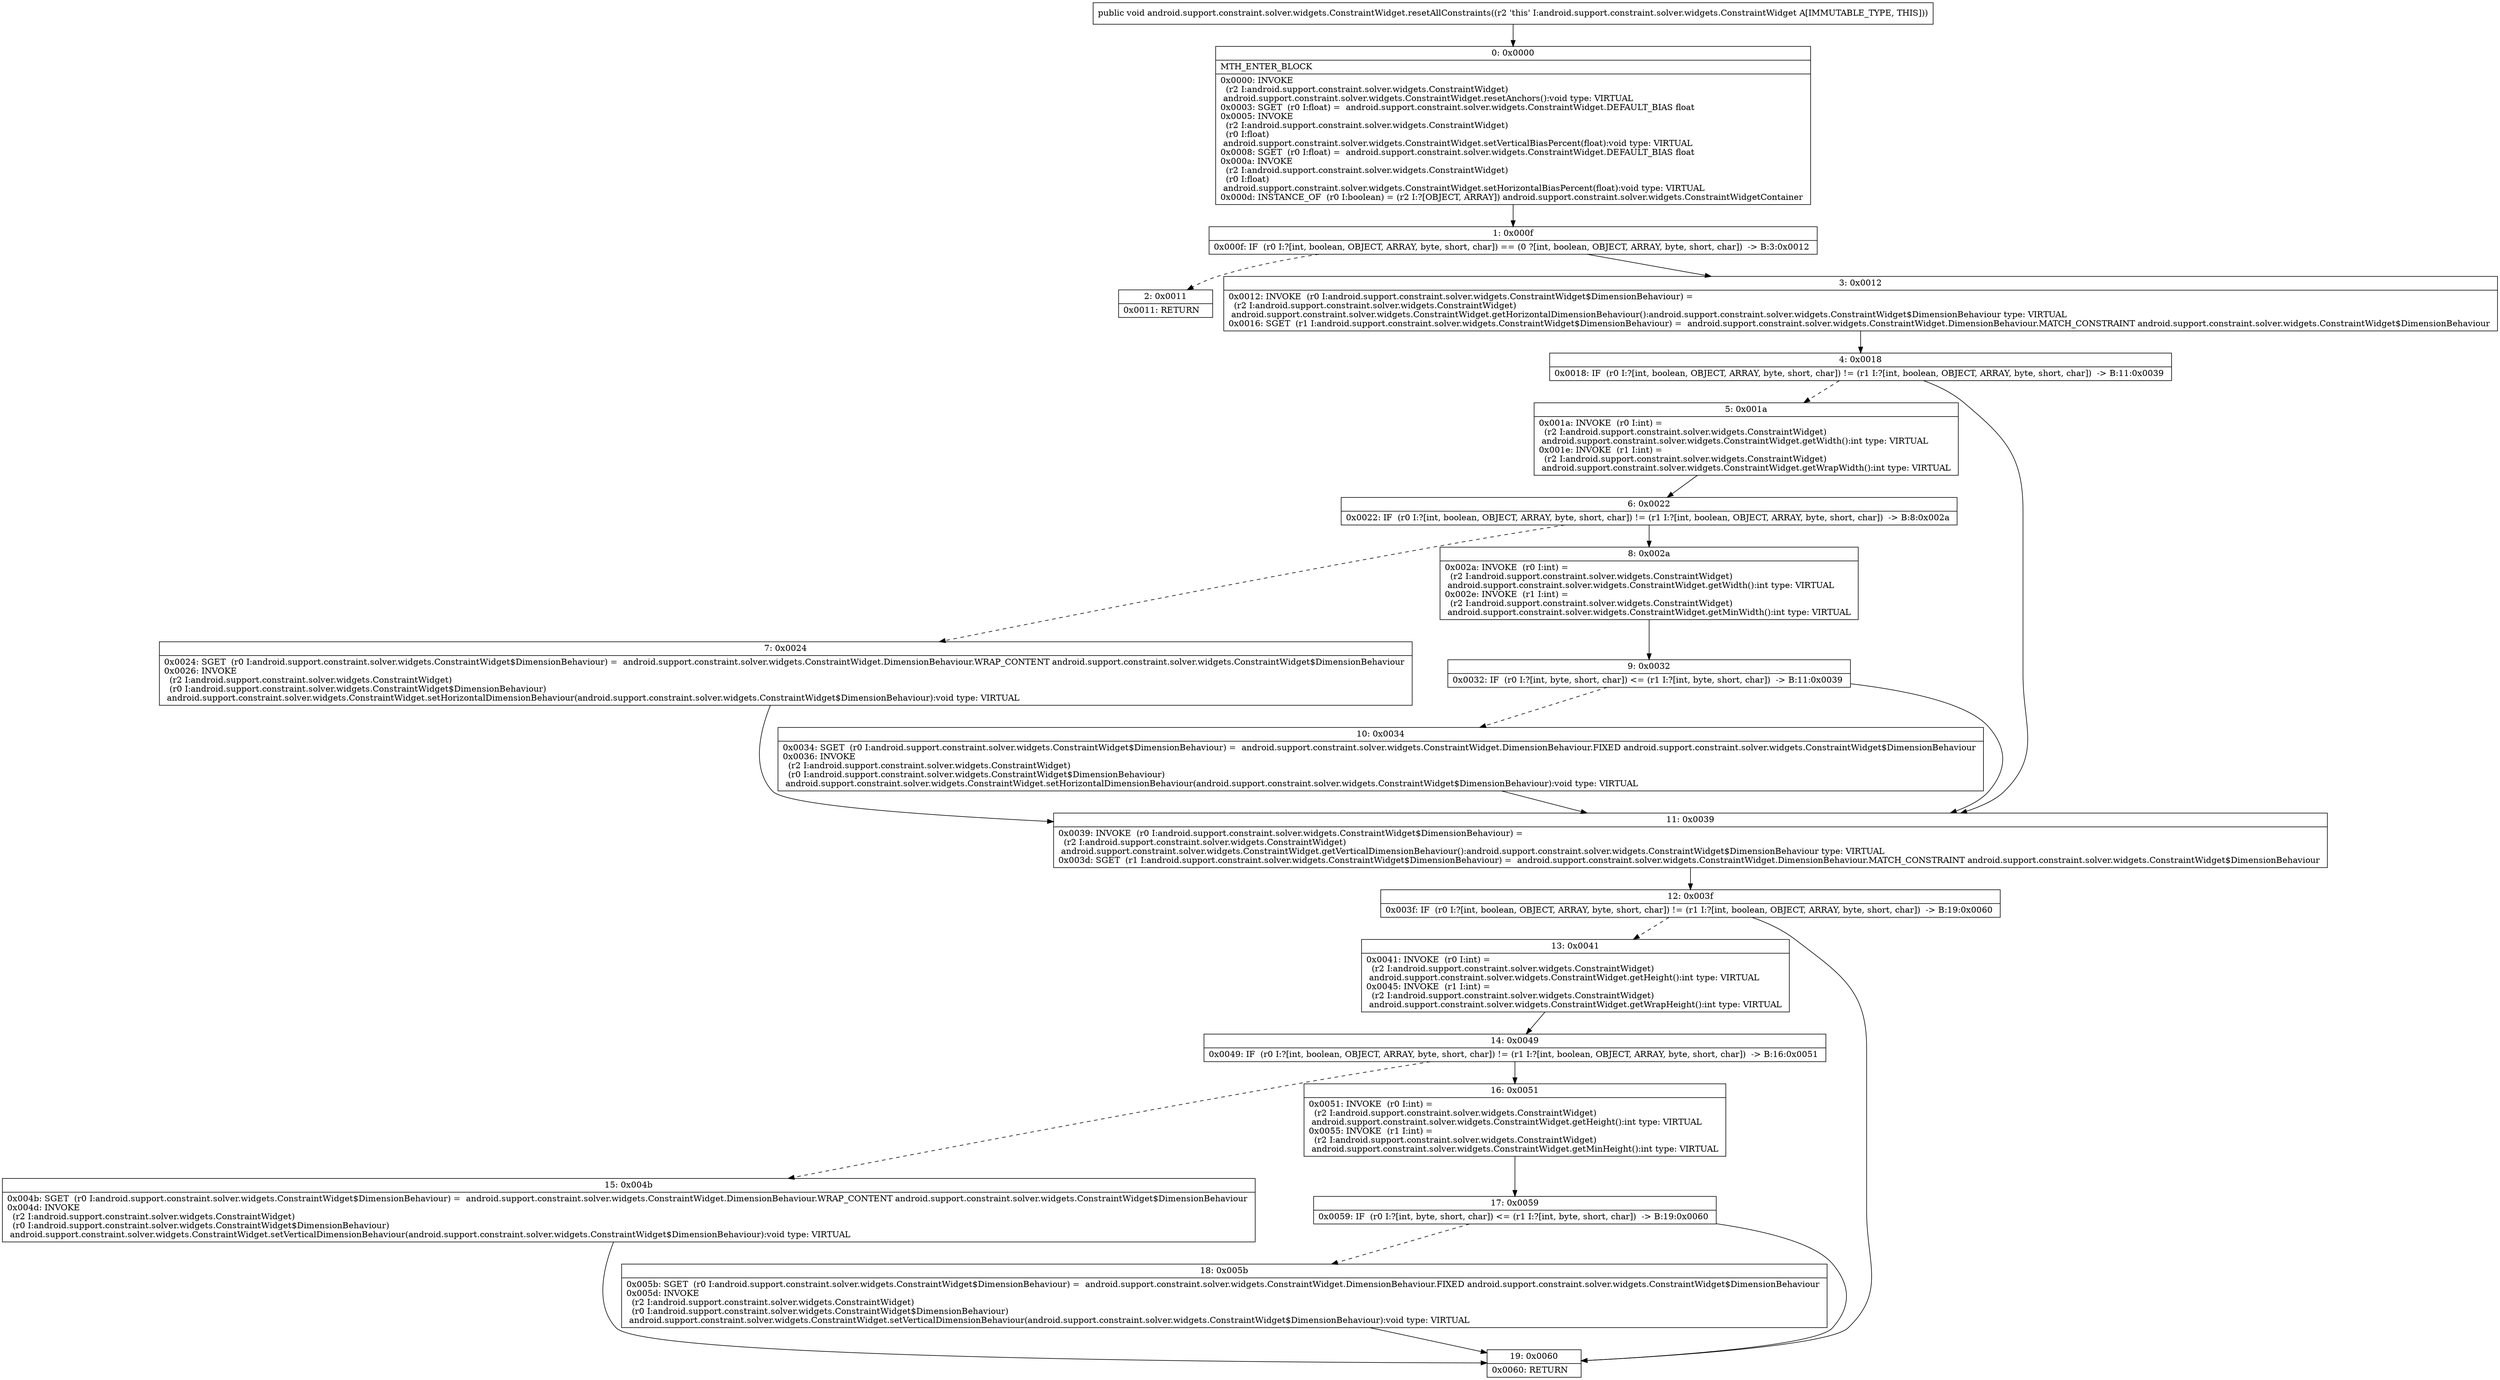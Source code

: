 digraph "CFG forandroid.support.constraint.solver.widgets.ConstraintWidget.resetAllConstraints()V" {
Node_0 [shape=record,label="{0\:\ 0x0000|MTH_ENTER_BLOCK\l|0x0000: INVOKE  \l  (r2 I:android.support.constraint.solver.widgets.ConstraintWidget)\l android.support.constraint.solver.widgets.ConstraintWidget.resetAnchors():void type: VIRTUAL \l0x0003: SGET  (r0 I:float) =  android.support.constraint.solver.widgets.ConstraintWidget.DEFAULT_BIAS float \l0x0005: INVOKE  \l  (r2 I:android.support.constraint.solver.widgets.ConstraintWidget)\l  (r0 I:float)\l android.support.constraint.solver.widgets.ConstraintWidget.setVerticalBiasPercent(float):void type: VIRTUAL \l0x0008: SGET  (r0 I:float) =  android.support.constraint.solver.widgets.ConstraintWidget.DEFAULT_BIAS float \l0x000a: INVOKE  \l  (r2 I:android.support.constraint.solver.widgets.ConstraintWidget)\l  (r0 I:float)\l android.support.constraint.solver.widgets.ConstraintWidget.setHorizontalBiasPercent(float):void type: VIRTUAL \l0x000d: INSTANCE_OF  (r0 I:boolean) = (r2 I:?[OBJECT, ARRAY]) android.support.constraint.solver.widgets.ConstraintWidgetContainer \l}"];
Node_1 [shape=record,label="{1\:\ 0x000f|0x000f: IF  (r0 I:?[int, boolean, OBJECT, ARRAY, byte, short, char]) == (0 ?[int, boolean, OBJECT, ARRAY, byte, short, char])  \-\> B:3:0x0012 \l}"];
Node_2 [shape=record,label="{2\:\ 0x0011|0x0011: RETURN   \l}"];
Node_3 [shape=record,label="{3\:\ 0x0012|0x0012: INVOKE  (r0 I:android.support.constraint.solver.widgets.ConstraintWidget$DimensionBehaviour) = \l  (r2 I:android.support.constraint.solver.widgets.ConstraintWidget)\l android.support.constraint.solver.widgets.ConstraintWidget.getHorizontalDimensionBehaviour():android.support.constraint.solver.widgets.ConstraintWidget$DimensionBehaviour type: VIRTUAL \l0x0016: SGET  (r1 I:android.support.constraint.solver.widgets.ConstraintWidget$DimensionBehaviour) =  android.support.constraint.solver.widgets.ConstraintWidget.DimensionBehaviour.MATCH_CONSTRAINT android.support.constraint.solver.widgets.ConstraintWidget$DimensionBehaviour \l}"];
Node_4 [shape=record,label="{4\:\ 0x0018|0x0018: IF  (r0 I:?[int, boolean, OBJECT, ARRAY, byte, short, char]) != (r1 I:?[int, boolean, OBJECT, ARRAY, byte, short, char])  \-\> B:11:0x0039 \l}"];
Node_5 [shape=record,label="{5\:\ 0x001a|0x001a: INVOKE  (r0 I:int) = \l  (r2 I:android.support.constraint.solver.widgets.ConstraintWidget)\l android.support.constraint.solver.widgets.ConstraintWidget.getWidth():int type: VIRTUAL \l0x001e: INVOKE  (r1 I:int) = \l  (r2 I:android.support.constraint.solver.widgets.ConstraintWidget)\l android.support.constraint.solver.widgets.ConstraintWidget.getWrapWidth():int type: VIRTUAL \l}"];
Node_6 [shape=record,label="{6\:\ 0x0022|0x0022: IF  (r0 I:?[int, boolean, OBJECT, ARRAY, byte, short, char]) != (r1 I:?[int, boolean, OBJECT, ARRAY, byte, short, char])  \-\> B:8:0x002a \l}"];
Node_7 [shape=record,label="{7\:\ 0x0024|0x0024: SGET  (r0 I:android.support.constraint.solver.widgets.ConstraintWidget$DimensionBehaviour) =  android.support.constraint.solver.widgets.ConstraintWidget.DimensionBehaviour.WRAP_CONTENT android.support.constraint.solver.widgets.ConstraintWidget$DimensionBehaviour \l0x0026: INVOKE  \l  (r2 I:android.support.constraint.solver.widgets.ConstraintWidget)\l  (r0 I:android.support.constraint.solver.widgets.ConstraintWidget$DimensionBehaviour)\l android.support.constraint.solver.widgets.ConstraintWidget.setHorizontalDimensionBehaviour(android.support.constraint.solver.widgets.ConstraintWidget$DimensionBehaviour):void type: VIRTUAL \l}"];
Node_8 [shape=record,label="{8\:\ 0x002a|0x002a: INVOKE  (r0 I:int) = \l  (r2 I:android.support.constraint.solver.widgets.ConstraintWidget)\l android.support.constraint.solver.widgets.ConstraintWidget.getWidth():int type: VIRTUAL \l0x002e: INVOKE  (r1 I:int) = \l  (r2 I:android.support.constraint.solver.widgets.ConstraintWidget)\l android.support.constraint.solver.widgets.ConstraintWidget.getMinWidth():int type: VIRTUAL \l}"];
Node_9 [shape=record,label="{9\:\ 0x0032|0x0032: IF  (r0 I:?[int, byte, short, char]) \<= (r1 I:?[int, byte, short, char])  \-\> B:11:0x0039 \l}"];
Node_10 [shape=record,label="{10\:\ 0x0034|0x0034: SGET  (r0 I:android.support.constraint.solver.widgets.ConstraintWidget$DimensionBehaviour) =  android.support.constraint.solver.widgets.ConstraintWidget.DimensionBehaviour.FIXED android.support.constraint.solver.widgets.ConstraintWidget$DimensionBehaviour \l0x0036: INVOKE  \l  (r2 I:android.support.constraint.solver.widgets.ConstraintWidget)\l  (r0 I:android.support.constraint.solver.widgets.ConstraintWidget$DimensionBehaviour)\l android.support.constraint.solver.widgets.ConstraintWidget.setHorizontalDimensionBehaviour(android.support.constraint.solver.widgets.ConstraintWidget$DimensionBehaviour):void type: VIRTUAL \l}"];
Node_11 [shape=record,label="{11\:\ 0x0039|0x0039: INVOKE  (r0 I:android.support.constraint.solver.widgets.ConstraintWidget$DimensionBehaviour) = \l  (r2 I:android.support.constraint.solver.widgets.ConstraintWidget)\l android.support.constraint.solver.widgets.ConstraintWidget.getVerticalDimensionBehaviour():android.support.constraint.solver.widgets.ConstraintWidget$DimensionBehaviour type: VIRTUAL \l0x003d: SGET  (r1 I:android.support.constraint.solver.widgets.ConstraintWidget$DimensionBehaviour) =  android.support.constraint.solver.widgets.ConstraintWidget.DimensionBehaviour.MATCH_CONSTRAINT android.support.constraint.solver.widgets.ConstraintWidget$DimensionBehaviour \l}"];
Node_12 [shape=record,label="{12\:\ 0x003f|0x003f: IF  (r0 I:?[int, boolean, OBJECT, ARRAY, byte, short, char]) != (r1 I:?[int, boolean, OBJECT, ARRAY, byte, short, char])  \-\> B:19:0x0060 \l}"];
Node_13 [shape=record,label="{13\:\ 0x0041|0x0041: INVOKE  (r0 I:int) = \l  (r2 I:android.support.constraint.solver.widgets.ConstraintWidget)\l android.support.constraint.solver.widgets.ConstraintWidget.getHeight():int type: VIRTUAL \l0x0045: INVOKE  (r1 I:int) = \l  (r2 I:android.support.constraint.solver.widgets.ConstraintWidget)\l android.support.constraint.solver.widgets.ConstraintWidget.getWrapHeight():int type: VIRTUAL \l}"];
Node_14 [shape=record,label="{14\:\ 0x0049|0x0049: IF  (r0 I:?[int, boolean, OBJECT, ARRAY, byte, short, char]) != (r1 I:?[int, boolean, OBJECT, ARRAY, byte, short, char])  \-\> B:16:0x0051 \l}"];
Node_15 [shape=record,label="{15\:\ 0x004b|0x004b: SGET  (r0 I:android.support.constraint.solver.widgets.ConstraintWidget$DimensionBehaviour) =  android.support.constraint.solver.widgets.ConstraintWidget.DimensionBehaviour.WRAP_CONTENT android.support.constraint.solver.widgets.ConstraintWidget$DimensionBehaviour \l0x004d: INVOKE  \l  (r2 I:android.support.constraint.solver.widgets.ConstraintWidget)\l  (r0 I:android.support.constraint.solver.widgets.ConstraintWidget$DimensionBehaviour)\l android.support.constraint.solver.widgets.ConstraintWidget.setVerticalDimensionBehaviour(android.support.constraint.solver.widgets.ConstraintWidget$DimensionBehaviour):void type: VIRTUAL \l}"];
Node_16 [shape=record,label="{16\:\ 0x0051|0x0051: INVOKE  (r0 I:int) = \l  (r2 I:android.support.constraint.solver.widgets.ConstraintWidget)\l android.support.constraint.solver.widgets.ConstraintWidget.getHeight():int type: VIRTUAL \l0x0055: INVOKE  (r1 I:int) = \l  (r2 I:android.support.constraint.solver.widgets.ConstraintWidget)\l android.support.constraint.solver.widgets.ConstraintWidget.getMinHeight():int type: VIRTUAL \l}"];
Node_17 [shape=record,label="{17\:\ 0x0059|0x0059: IF  (r0 I:?[int, byte, short, char]) \<= (r1 I:?[int, byte, short, char])  \-\> B:19:0x0060 \l}"];
Node_18 [shape=record,label="{18\:\ 0x005b|0x005b: SGET  (r0 I:android.support.constraint.solver.widgets.ConstraintWidget$DimensionBehaviour) =  android.support.constraint.solver.widgets.ConstraintWidget.DimensionBehaviour.FIXED android.support.constraint.solver.widgets.ConstraintWidget$DimensionBehaviour \l0x005d: INVOKE  \l  (r2 I:android.support.constraint.solver.widgets.ConstraintWidget)\l  (r0 I:android.support.constraint.solver.widgets.ConstraintWidget$DimensionBehaviour)\l android.support.constraint.solver.widgets.ConstraintWidget.setVerticalDimensionBehaviour(android.support.constraint.solver.widgets.ConstraintWidget$DimensionBehaviour):void type: VIRTUAL \l}"];
Node_19 [shape=record,label="{19\:\ 0x0060|0x0060: RETURN   \l}"];
MethodNode[shape=record,label="{public void android.support.constraint.solver.widgets.ConstraintWidget.resetAllConstraints((r2 'this' I:android.support.constraint.solver.widgets.ConstraintWidget A[IMMUTABLE_TYPE, THIS])) }"];
MethodNode -> Node_0;
Node_0 -> Node_1;
Node_1 -> Node_2[style=dashed];
Node_1 -> Node_3;
Node_3 -> Node_4;
Node_4 -> Node_5[style=dashed];
Node_4 -> Node_11;
Node_5 -> Node_6;
Node_6 -> Node_7[style=dashed];
Node_6 -> Node_8;
Node_7 -> Node_11;
Node_8 -> Node_9;
Node_9 -> Node_10[style=dashed];
Node_9 -> Node_11;
Node_10 -> Node_11;
Node_11 -> Node_12;
Node_12 -> Node_13[style=dashed];
Node_12 -> Node_19;
Node_13 -> Node_14;
Node_14 -> Node_15[style=dashed];
Node_14 -> Node_16;
Node_15 -> Node_19;
Node_16 -> Node_17;
Node_17 -> Node_18[style=dashed];
Node_17 -> Node_19;
Node_18 -> Node_19;
}

